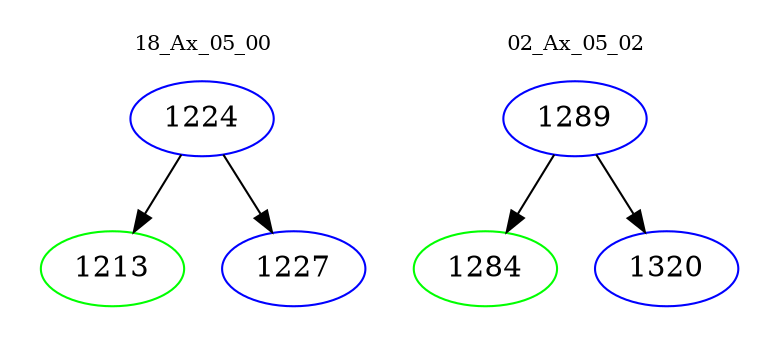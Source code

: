 digraph{
subgraph cluster_0 {
color = white
label = "18_Ax_05_00";
fontsize=10;
T0_1224 [label="1224", color="blue"]
T0_1224 -> T0_1213 [color="black"]
T0_1213 [label="1213", color="green"]
T0_1224 -> T0_1227 [color="black"]
T0_1227 [label="1227", color="blue"]
}
subgraph cluster_1 {
color = white
label = "02_Ax_05_02";
fontsize=10;
T1_1289 [label="1289", color="blue"]
T1_1289 -> T1_1284 [color="black"]
T1_1284 [label="1284", color="green"]
T1_1289 -> T1_1320 [color="black"]
T1_1320 [label="1320", color="blue"]
}
}
